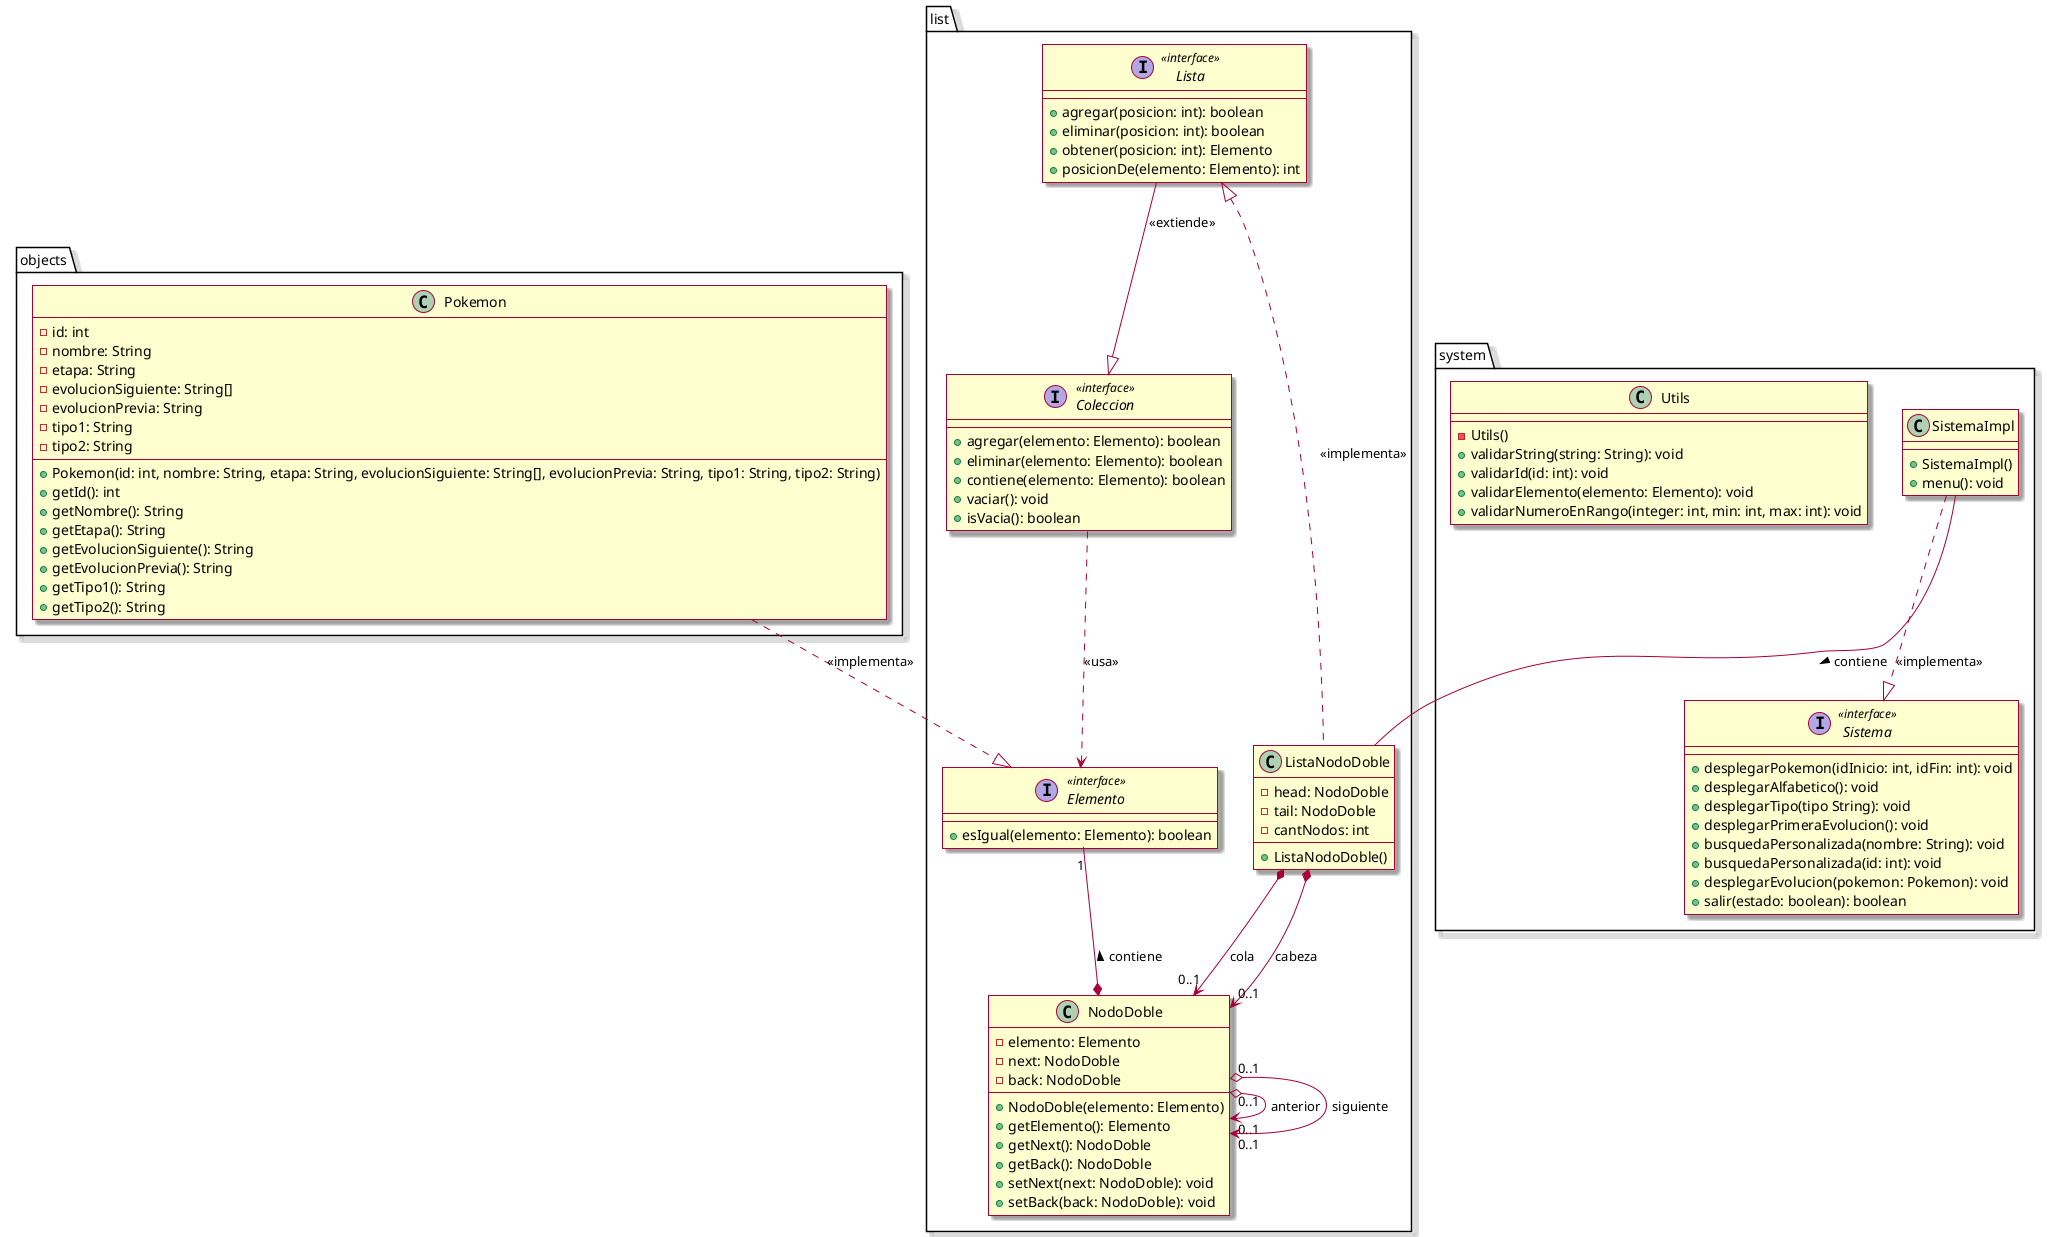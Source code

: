 @startuml
skin rose

package objects{
    Class Pokemon{
        -id: int
        -nombre: String
        -etapa: String
        -evolucionSiguiente: String[]
        -evolucionPrevia: String
        -tipo1: String
        -tipo2: String

        +Pokemon(id: int, nombre: String, etapa: String, evolucionSiguiente: String[], evolucionPrevia: String, tipo1: String, tipo2: String)
        +getId(): int
        +getNombre(): String
        +getEtapa(): String
        +getEvolucionSiguiente(): String
        +getEvolucionPrevia(): String
        +getTipo1(): String
        +getTipo2(): String
    }
}

package system{
    interface Sistema <<interface>>{
        +desplegarPokemon(idInicio: int, idFin: int): void
        +desplegarAlfabetico(): void
        +desplegarTipo(tipo String): void
        +desplegarPrimeraEvolucion(): void
        +busquedaPersonalizada(nombre: String): void
        +busquedaPersonalizada(id: int): void
        +desplegarEvolucion(pokemon: Pokemon): void
        +salir(estado: boolean): boolean
    }

    Class SistemaImpl{
        +SistemaImpl()
        +menu(): void
    }
    SistemaImpl ..^ Sistema: <<implementa>>

    Class Utils{
        -Utils()
        +validarString(string: String): void
        +validarId(id: int): void
        +validarElemento(elemento: Elemento): void
        +validarNumeroEnRango(integer: int, min: int, max: int): void
    }
}

package list{
    Class NodoDoble{
        -elemento: Elemento
        -next: NodoDoble
        -back: NodoDoble

        +NodoDoble(elemento: Elemento)
        +getElemento(): Elemento
        +getNext(): NodoDoble
        +getBack(): NodoDoble
        +setNext(next: NodoDoble): void
        +setBack(back: NodoDoble): void
    }
    NodoDoble"0..1" o--> "0..1"NodoDoble: anterior
    NodoDoble"0..1" o--> "0..1"NodoDoble: siguiente

    Class ListaNodoDoble{
        -head: NodoDoble
        -tail: NodoDoble
        -cantNodos: int

        +ListaNodoDoble()
    }
    ListaNodoDoble *--> "0..1"NodoDoble: cabeza
    ListaNodoDoble *--> "0..1"NodoDoble: cola

    interface Elemento <<interface>>{
        +esIgual(elemento: Elemento): boolean
    }
    Elemento"1" --* NodoDoble: contiene <

    interface Coleccion <<interface>>{
        +agregar(elemento: Elemento): boolean
        +eliminar(elemento: Elemento): boolean
        +contiene(elemento: Elemento): boolean
        +vaciar(): void
        +isVacia(): boolean
    }

    interface Lista <<interface>>{
        +agregar(posicion: int): boolean
        +eliminar(posicion: int): boolean
        +obtener(posicion: int): Elemento
        +posicionDe(elemento: Elemento): int
    }
    Lista ^.. ListaNodoDoble: <<implementa>>
    Lista --^ Coleccion: <<extiende>>
    Coleccion ..> Elemento: <<usa>>
}

Pokemon ..^ Elemento: <<implementa>>
SistemaImpl -- ListaNodoDoble: contiene >
@enduml